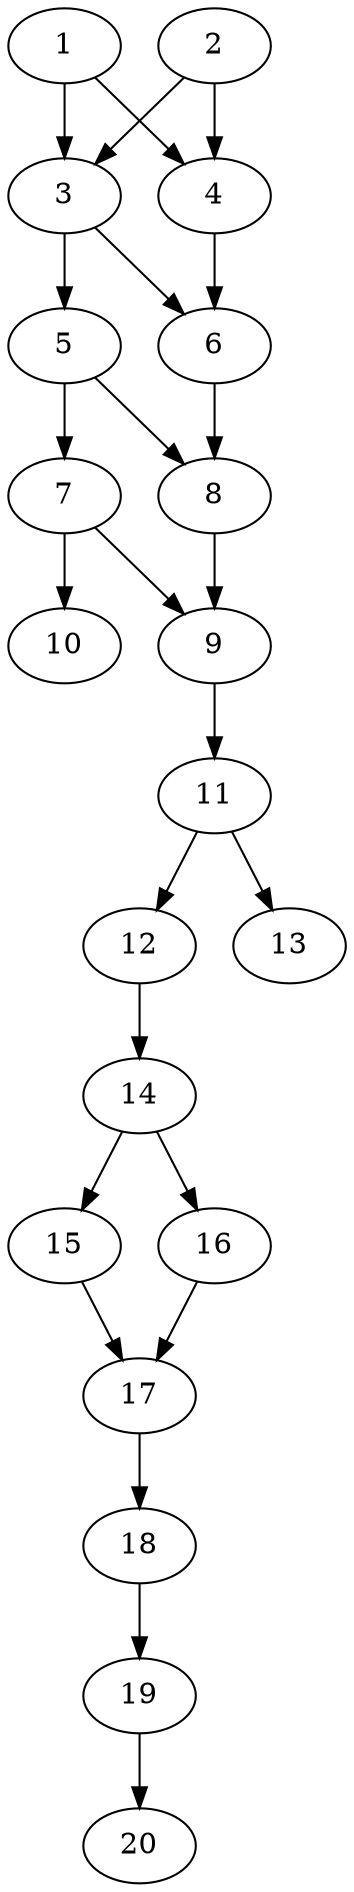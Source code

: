 // DAG automatically generated by daggen at Thu Oct  3 13:58:42 2019
// ./daggen --dot -n 20 --ccr 0.4 --fat 0.3 --regular 0.7 --density 0.6 --mindata 5242880 --maxdata 52428800 
digraph G {
  1 [size="17515520", alpha="0.04", expect_size="7006208"] 
  1 -> 3 [size ="7006208"]
  1 -> 4 [size ="7006208"]
  2 [size="28705280", alpha="0.03", expect_size="11482112"] 
  2 -> 3 [size ="11482112"]
  2 -> 4 [size ="11482112"]
  3 [size="46709760", alpha="0.08", expect_size="18683904"] 
  3 -> 5 [size ="18683904"]
  3 -> 6 [size ="18683904"]
  4 [size="84293120", alpha="0.11", expect_size="33717248"] 
  4 -> 6 [size ="33717248"]
  5 [size="103441920", alpha="0.19", expect_size="41376768"] 
  5 -> 7 [size ="41376768"]
  5 -> 8 [size ="41376768"]
  6 [size="119191040", alpha="0.08", expect_size="47676416"] 
  6 -> 8 [size ="47676416"]
  7 [size="73635840", alpha="0.07", expect_size="29454336"] 
  7 -> 9 [size ="29454336"]
  7 -> 10 [size ="29454336"]
  8 [size="45742080", alpha="0.08", expect_size="18296832"] 
  8 -> 9 [size ="18296832"]
  9 [size="108341760", alpha="0.07", expect_size="43336704"] 
  9 -> 11 [size ="43336704"]
  10 [size="114705920", alpha="0.12", expect_size="45882368"] 
  11 [size="15406080", alpha="0.03", expect_size="6162432"] 
  11 -> 12 [size ="6162432"]
  11 -> 13 [size ="6162432"]
  12 [size="41858560", alpha="0.11", expect_size="16743424"] 
  12 -> 14 [size ="16743424"]
  13 [size="57459200", alpha="0.11", expect_size="22983680"] 
  14 [size="104273920", alpha="0.19", expect_size="41709568"] 
  14 -> 15 [size ="41709568"]
  14 -> 16 [size ="41709568"]
  15 [size="49326080", alpha="0.02", expect_size="19730432"] 
  15 -> 17 [size ="19730432"]
  16 [size="44856320", alpha="0.18", expect_size="17942528"] 
  16 -> 17 [size ="17942528"]
  17 [size="91146240", alpha="0.07", expect_size="36458496"] 
  17 -> 18 [size ="36458496"]
  18 [size="14888960", alpha="0.07", expect_size="5955584"] 
  18 -> 19 [size ="5955584"]
  19 [size="59187200", alpha="0.12", expect_size="23674880"] 
  19 -> 20 [size ="23674880"]
  20 [size="101045760", alpha="0.05", expect_size="40418304"] 
}

